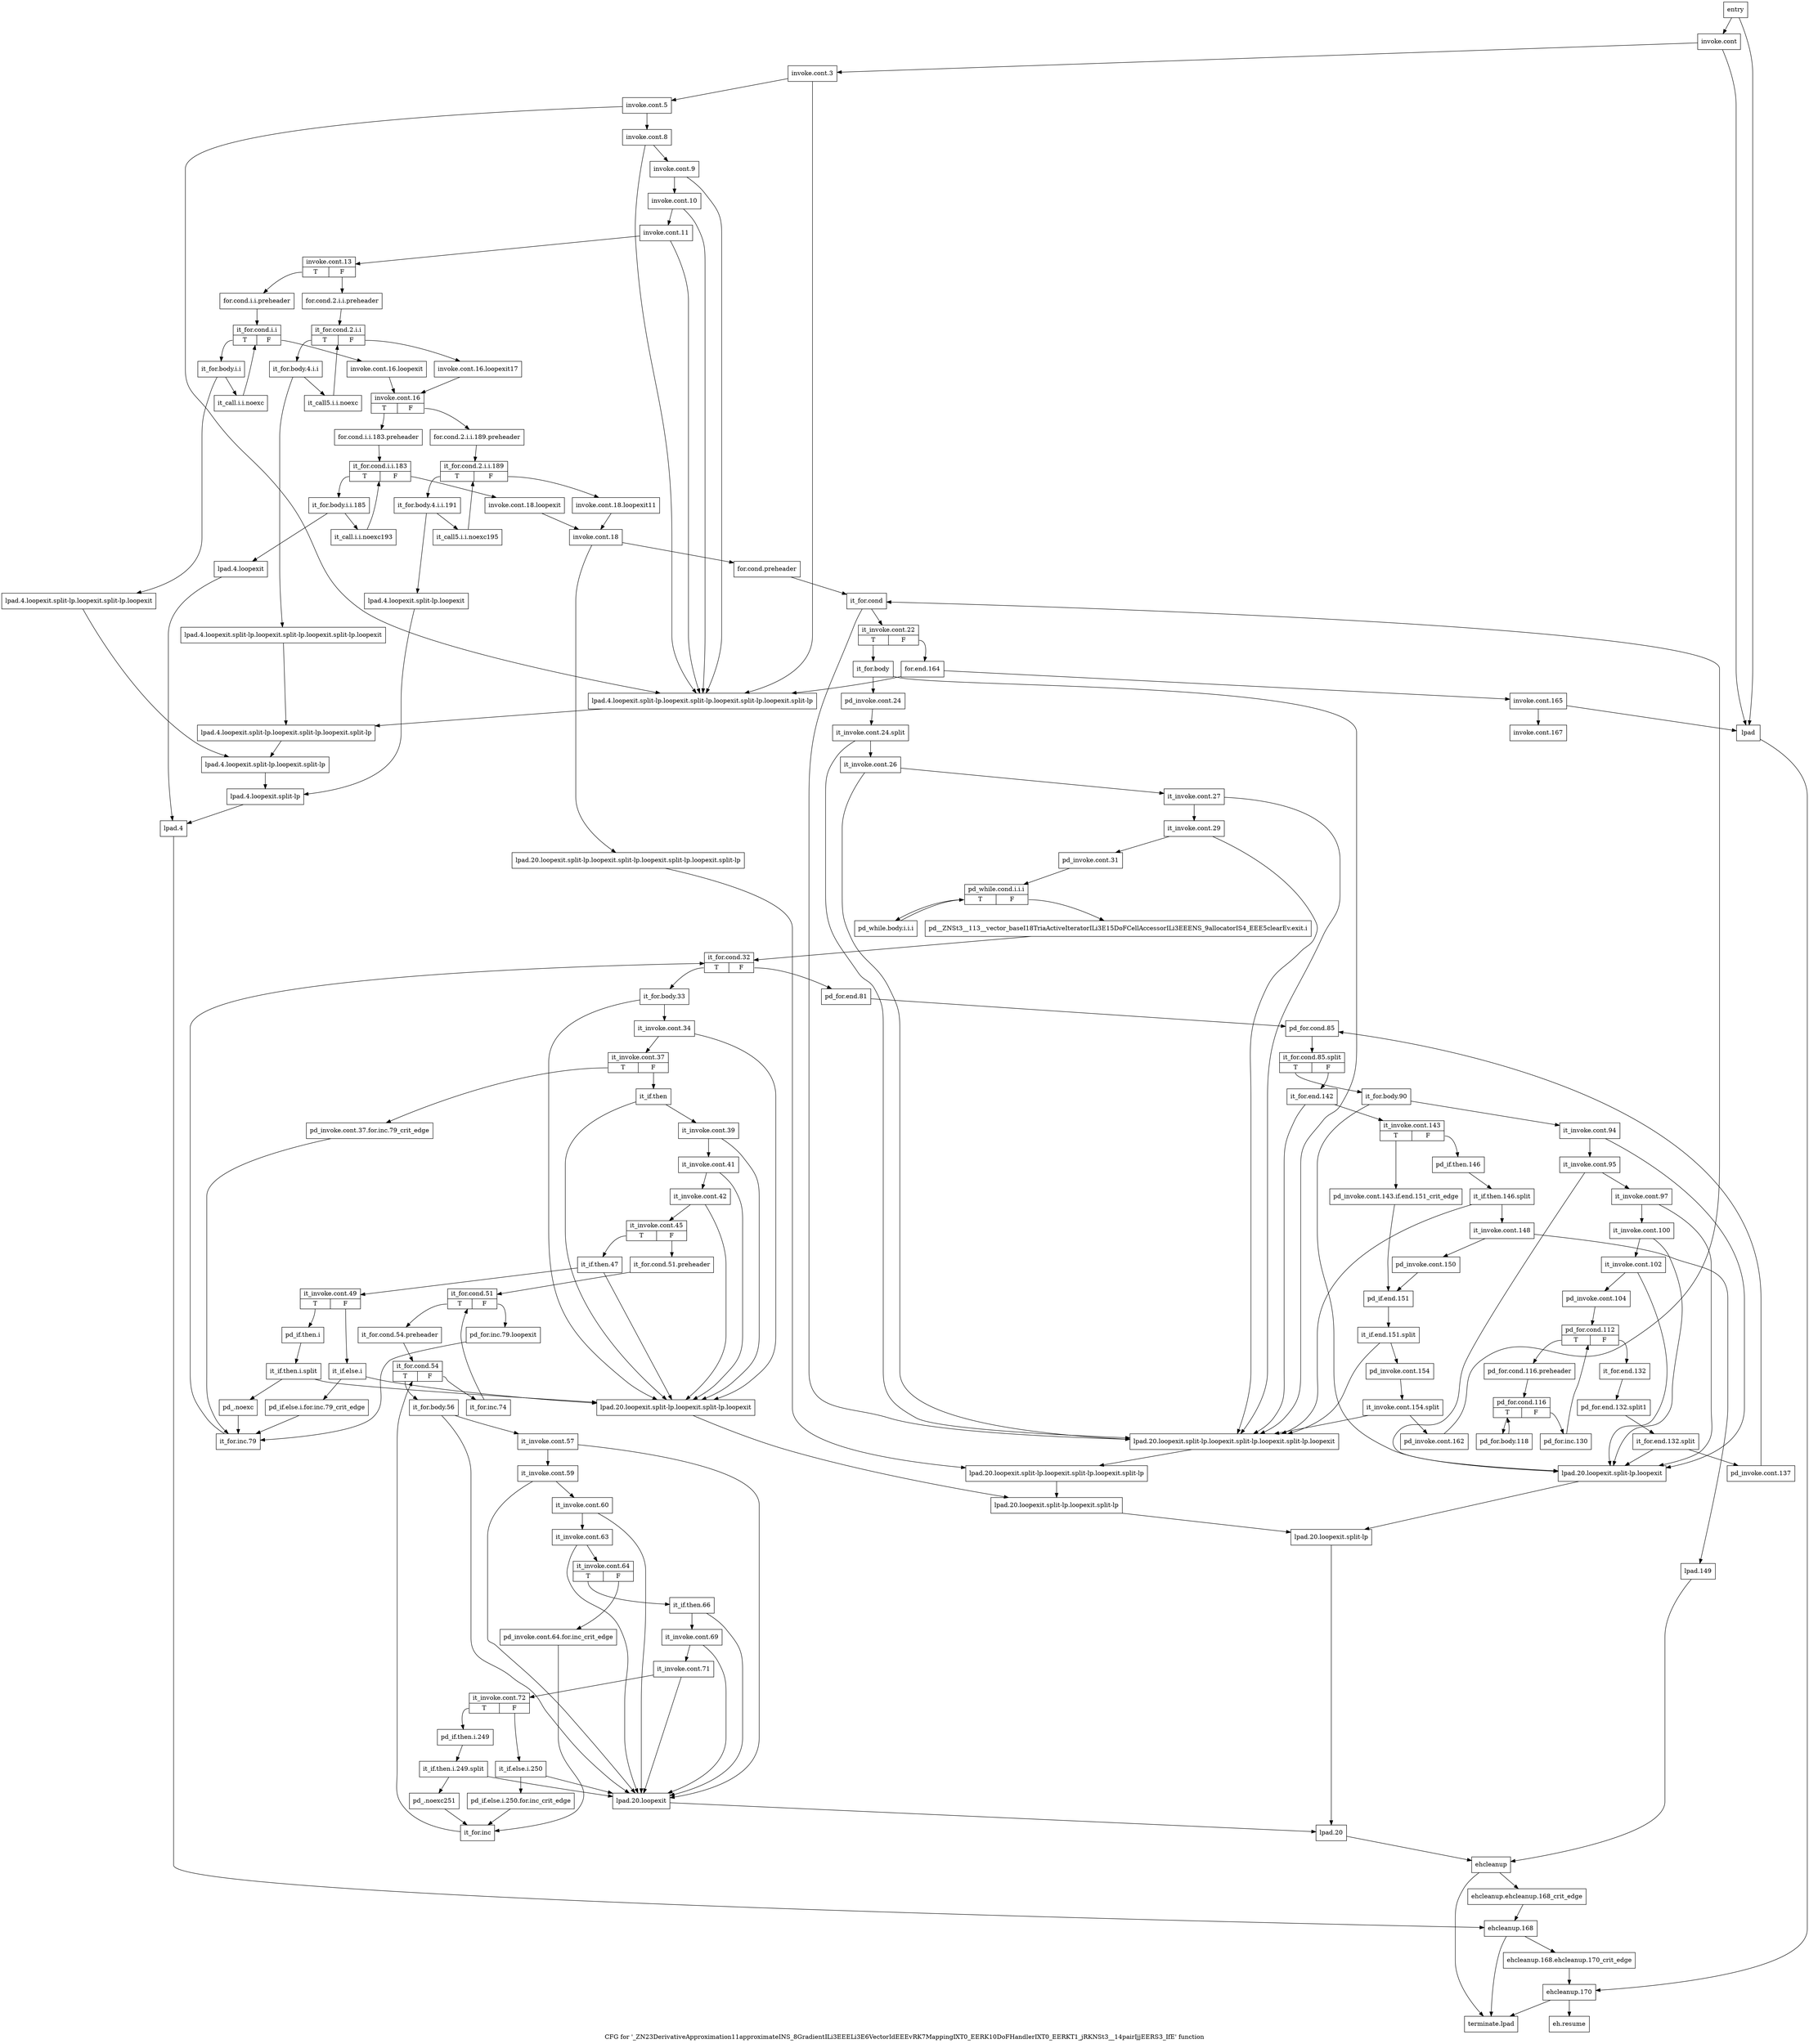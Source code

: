 digraph "CFG for '_ZN23DerivativeApproximation11approximateINS_8GradientILi3EEELi3E6VectorIdEEEvRK7MappingIXT0_EERK10DoFHandlerIXT0_EERKT1_jRKNSt3__14pairIjjEERS3_IfE' function" {
	label="CFG for '_ZN23DerivativeApproximation11approximateINS_8GradientILi3EEELi3E6VectorIdEEEvRK7MappingIXT0_EERK10DoFHandlerIXT0_EERKT1_jRKNSt3__14pairIjjEERS3_IfE' function";

	Node0x3e55380 [shape=record,label="{entry}"];
	Node0x3e55380 -> Node0x3e58da0;
	Node0x3e55380 -> Node0x3e5a010;
	Node0x3e58da0 [shape=record,label="{invoke.cont}"];
	Node0x3e58da0 -> Node0x3e58df0;
	Node0x3e58da0 -> Node0x3e5a010;
	Node0x3e58df0 [shape=record,label="{invoke.cont.3}"];
	Node0x3e58df0 -> Node0x3e58e40;
	Node0x3e58df0 -> Node0x3e5a1a0;
	Node0x3e58e40 [shape=record,label="{invoke.cont.5}"];
	Node0x3e58e40 -> Node0x3e58e90;
	Node0x3e58e40 -> Node0x3e5a1a0;
	Node0x3e58e90 [shape=record,label="{invoke.cont.8}"];
	Node0x3e58e90 -> Node0x3e58ee0;
	Node0x3e58e90 -> Node0x3e5a1a0;
	Node0x3e58ee0 [shape=record,label="{invoke.cont.9}"];
	Node0x3e58ee0 -> Node0x3e58f30;
	Node0x3e58ee0 -> Node0x3e5a1a0;
	Node0x3e58f30 [shape=record,label="{invoke.cont.10}"];
	Node0x3e58f30 -> Node0x3e58f80;
	Node0x3e58f30 -> Node0x3e5a1a0;
	Node0x3e58f80 [shape=record,label="{invoke.cont.11}"];
	Node0x3e58f80 -> Node0x3e58fd0;
	Node0x3e58f80 -> Node0x3e5a1a0;
	Node0x3e58fd0 [shape=record,label="{invoke.cont.13|{<s0>T|<s1>F}}"];
	Node0x3e58fd0:s0 -> Node0x3e59070;
	Node0x3e58fd0:s1 -> Node0x3e59020;
	Node0x3e59020 [shape=record,label="{for.cond.2.i.i.preheader}"];
	Node0x3e59020 -> Node0x3e591b0;
	Node0x3e59070 [shape=record,label="{for.cond.i.i.preheader}"];
	Node0x3e59070 -> Node0x3e590c0;
	Node0x3e590c0 [shape=record,label="{it_for.cond.i.i|{<s0>T|<s1>F}}"];
	Node0x3e590c0:s0 -> Node0x3e59110;
	Node0x3e590c0:s1 -> Node0x3e592a0;
	Node0x3e59110 [shape=record,label="{it_for.body.i.i}"];
	Node0x3e59110 -> Node0x3e59160;
	Node0x3e59110 -> Node0x3e5a100;
	Node0x3e59160 [shape=record,label="{it_call.i.i.noexc}"];
	Node0x3e59160 -> Node0x3e590c0;
	Node0x3e591b0 [shape=record,label="{it_for.cond.2.i.i|{<s0>T|<s1>F}}"];
	Node0x3e591b0:s0 -> Node0x3e59200;
	Node0x3e591b0:s1 -> Node0x3e592f0;
	Node0x3e59200 [shape=record,label="{it_for.body.4.i.i}"];
	Node0x3e59200 -> Node0x3e59250;
	Node0x3e59200 -> Node0x3e5a150;
	Node0x3e59250 [shape=record,label="{it_call5.i.i.noexc}"];
	Node0x3e59250 -> Node0x3e591b0;
	Node0x3e592a0 [shape=record,label="{invoke.cont.16.loopexit}"];
	Node0x3e592a0 -> Node0x3e59340;
	Node0x3e592f0 [shape=record,label="{invoke.cont.16.loopexit17}"];
	Node0x3e592f0 -> Node0x3e59340;
	Node0x3e59340 [shape=record,label="{invoke.cont.16|{<s0>T|<s1>F}}"];
	Node0x3e59340:s0 -> Node0x3e593e0;
	Node0x3e59340:s1 -> Node0x3e59390;
	Node0x3e59390 [shape=record,label="{for.cond.2.i.i.189.preheader}"];
	Node0x3e59390 -> Node0x3e59520;
	Node0x3e593e0 [shape=record,label="{for.cond.i.i.183.preheader}"];
	Node0x3e593e0 -> Node0x3e59430;
	Node0x3e59430 [shape=record,label="{it_for.cond.i.i.183|{<s0>T|<s1>F}}"];
	Node0x3e59430:s0 -> Node0x3e59480;
	Node0x3e59430:s1 -> Node0x3e59610;
	Node0x3e59480 [shape=record,label="{it_for.body.i.i.185}"];
	Node0x3e59480 -> Node0x3e594d0;
	Node0x3e59480 -> Node0x3e5a060;
	Node0x3e594d0 [shape=record,label="{it_call.i.i.noexc193}"];
	Node0x3e594d0 -> Node0x3e59430;
	Node0x3e59520 [shape=record,label="{it_for.cond.2.i.i.189|{<s0>T|<s1>F}}"];
	Node0x3e59520:s0 -> Node0x3e59570;
	Node0x3e59520:s1 -> Node0x3e59660;
	Node0x3e59570 [shape=record,label="{it_for.body.4.i.i.191}"];
	Node0x3e59570 -> Node0x3e595c0;
	Node0x3e59570 -> Node0x3e5a0b0;
	Node0x3e595c0 [shape=record,label="{it_call5.i.i.noexc195}"];
	Node0x3e595c0 -> Node0x3e59520;
	Node0x3e59610 [shape=record,label="{invoke.cont.18.loopexit}"];
	Node0x3e59610 -> Node0x3e596b0;
	Node0x3e59660 [shape=record,label="{invoke.cont.18.loopexit11}"];
	Node0x3e59660 -> Node0x3e596b0;
	Node0x3e596b0 [shape=record,label="{invoke.cont.18}"];
	Node0x3e596b0 -> Node0x3e59700;
	Node0x3e596b0 -> Node0x3e5a470;
	Node0x3e59700 [shape=record,label="{for.cond.preheader}"];
	Node0x3e59700 -> Node0x3e59750;
	Node0x3e59750 [shape=record,label="{it_for.cond}"];
	Node0x3e59750 -> Node0x3e597a0;
	Node0x3e59750 -> Node0x3e5a420;
	Node0x3e597a0 [shape=record,label="{it_invoke.cont.22|{<s0>T|<s1>F}}"];
	Node0x3e597a0:s0 -> Node0x3e597f0;
	Node0x3e597a0:s1 -> Node0x3e5b500;
	Node0x3e597f0 [shape=record,label="{it_for.body}"];
	Node0x3e597f0 -> Node0x3e59840;
	Node0x3e597f0 -> Node0x3e5a420;
	Node0x3e59840 [shape=record,label="{pd_invoke.cont.24}"];
	Node0x3e59840 -> Node0x9d55ce0;
	Node0x9d55ce0 [shape=record,label="{it_invoke.cont.24.split}"];
	Node0x9d55ce0 -> Node0x3e59890;
	Node0x9d55ce0 -> Node0x3e5a420;
	Node0x3e59890 [shape=record,label="{it_invoke.cont.26}"];
	Node0x3e59890 -> Node0x3e598e0;
	Node0x3e59890 -> Node0x3e5a420;
	Node0x3e598e0 [shape=record,label="{it_invoke.cont.27}"];
	Node0x3e598e0 -> Node0x3e59930;
	Node0x3e598e0 -> Node0x3e5a420;
	Node0x3e59930 [shape=record,label="{it_invoke.cont.29}"];
	Node0x3e59930 -> Node0x3e59980;
	Node0x3e59930 -> Node0x3e5a420;
	Node0x3e59980 [shape=record,label="{pd_invoke.cont.31}"];
	Node0x3e59980 -> Node0x3e599d0;
	Node0x3e599d0 [shape=record,label="{pd_while.cond.i.i.i|{<s0>T|<s1>F}}"];
	Node0x3e599d0:s0 -> Node0x3e59a20;
	Node0x3e599d0:s1 -> Node0x3e59a70;
	Node0x3e59a20 [shape=record,label="{pd_while.body.i.i.i}"];
	Node0x3e59a20 -> Node0x3e599d0;
	Node0x3e59a70 [shape=record,label="{pd__ZNSt3__113__vector_baseI18TriaActiveIteratorILi3E15DoFCellAccessorILi3EEENS_9allocatorIS4_EEE5clearEv.exit.i}"];
	Node0x3e59a70 -> Node0x3e59ac0;
	Node0x3e59ac0 [shape=record,label="{it_for.cond.32|{<s0>T|<s1>F}}"];
	Node0x3e59ac0:s0 -> Node0x3e59b10;
	Node0x3e59ac0:s1 -> Node0x3e5ace0;
	Node0x3e59b10 [shape=record,label="{it_for.body.33}"];
	Node0x3e59b10 -> Node0x3e59b60;
	Node0x3e59b10 -> Node0x3e5a3d0;
	Node0x3e59b60 [shape=record,label="{it_invoke.cont.34}"];
	Node0x3e59b60 -> Node0x3e59bb0;
	Node0x3e59b60 -> Node0x3e5a3d0;
	Node0x3e59bb0 [shape=record,label="{it_invoke.cont.37|{<s0>T|<s1>F}}"];
	Node0x3e59bb0:s0 -> Node0x3e59c00;
	Node0x3e59bb0:s1 -> Node0x3e59c50;
	Node0x3e59c00 [shape=record,label="{pd_invoke.cont.37.for.inc.79_crit_edge}"];
	Node0x3e59c00 -> Node0x3e5ac90;
	Node0x3e59c50 [shape=record,label="{it_if.then}"];
	Node0x3e59c50 -> Node0x3e59ca0;
	Node0x3e59c50 -> Node0x3e5a3d0;
	Node0x3e59ca0 [shape=record,label="{it_invoke.cont.39}"];
	Node0x3e59ca0 -> Node0x3e59cf0;
	Node0x3e59ca0 -> Node0x3e5a3d0;
	Node0x3e59cf0 [shape=record,label="{it_invoke.cont.41}"];
	Node0x3e59cf0 -> Node0x3e59d40;
	Node0x3e59cf0 -> Node0x3e5a3d0;
	Node0x3e59d40 [shape=record,label="{it_invoke.cont.42}"];
	Node0x3e59d40 -> Node0x3e59d90;
	Node0x3e59d40 -> Node0x3e5a3d0;
	Node0x3e59d90 [shape=record,label="{it_invoke.cont.45|{<s0>T|<s1>F}}"];
	Node0x3e59d90:s0 -> Node0x3e59e30;
	Node0x3e59d90:s1 -> Node0x3e59de0;
	Node0x3e59de0 [shape=record,label="{it_for.cond.51.preheader}"];
	Node0x3e59de0 -> Node0x3e5a600;
	Node0x3e59e30 [shape=record,label="{it_if.then.47}"];
	Node0x3e59e30 -> Node0x3e59e80;
	Node0x3e59e30 -> Node0x3e5a3d0;
	Node0x3e59e80 [shape=record,label="{it_invoke.cont.49|{<s0>T|<s1>F}}"];
	Node0x3e59e80:s0 -> Node0x3e59ed0;
	Node0x3e59e80:s1 -> Node0x3e59f70;
	Node0x3e59ed0 [shape=record,label="{pd_if.then.i}"];
	Node0x3e59ed0 -> Node0x9bce4f0;
	Node0x9bce4f0 [shape=record,label="{it_if.then.i.split}"];
	Node0x9bce4f0 -> Node0x3e59f20;
	Node0x9bce4f0 -> Node0x3e5a3d0;
	Node0x3e59f20 [shape=record,label="{pd_.noexc}"];
	Node0x3e59f20 -> Node0x3e5ac90;
	Node0x3e59f70 [shape=record,label="{it_if.else.i}"];
	Node0x3e59f70 -> Node0x3e59fc0;
	Node0x3e59f70 -> Node0x3e5a3d0;
	Node0x3e59fc0 [shape=record,label="{pd_if.else.i.for.inc.79_crit_edge}"];
	Node0x3e59fc0 -> Node0x3e5ac90;
	Node0x3e5a010 [shape=record,label="{lpad}"];
	Node0x3e5a010 -> Node0x3e5b730;
	Node0x3e5a060 [shape=record,label="{lpad.4.loopexit}"];
	Node0x3e5a060 -> Node0x3e5a2e0;
	Node0x3e5a0b0 [shape=record,label="{lpad.4.loopexit.split-lp.loopexit}"];
	Node0x3e5a0b0 -> Node0x3e5a290;
	Node0x3e5a100 [shape=record,label="{lpad.4.loopexit.split-lp.loopexit.split-lp.loopexit}"];
	Node0x3e5a100 -> Node0x3e5a240;
	Node0x3e5a150 [shape=record,label="{lpad.4.loopexit.split-lp.loopexit.split-lp.loopexit.split-lp.loopexit}"];
	Node0x3e5a150 -> Node0x3e5a1f0;
	Node0x3e5a1a0 [shape=record,label="{lpad.4.loopexit.split-lp.loopexit.split-lp.loopexit.split-lp.loopexit.split-lp}"];
	Node0x3e5a1a0 -> Node0x3e5a1f0;
	Node0x3e5a1f0 [shape=record,label="{lpad.4.loopexit.split-lp.loopexit.split-lp.loopexit.split-lp}"];
	Node0x3e5a1f0 -> Node0x3e5a240;
	Node0x3e5a240 [shape=record,label="{lpad.4.loopexit.split-lp.loopexit.split-lp}"];
	Node0x3e5a240 -> Node0x3e5a290;
	Node0x3e5a290 [shape=record,label="{lpad.4.loopexit.split-lp}"];
	Node0x3e5a290 -> Node0x3e5a2e0;
	Node0x3e5a2e0 [shape=record,label="{lpad.4}"];
	Node0x3e5a2e0 -> Node0x3e5b690;
	Node0x3e5a330 [shape=record,label="{lpad.20.loopexit}"];
	Node0x3e5a330 -> Node0x3e5a5b0;
	Node0x3e5a380 [shape=record,label="{lpad.20.loopexit.split-lp.loopexit}"];
	Node0x3e5a380 -> Node0x3e5a560;
	Node0x3e5a3d0 [shape=record,label="{lpad.20.loopexit.split-lp.loopexit.split-lp.loopexit}"];
	Node0x3e5a3d0 -> Node0x3e5a510;
	Node0x3e5a420 [shape=record,label="{lpad.20.loopexit.split-lp.loopexit.split-lp.loopexit.split-lp.loopexit}"];
	Node0x3e5a420 -> Node0x3e5a4c0;
	Node0x3e5a470 [shape=record,label="{lpad.20.loopexit.split-lp.loopexit.split-lp.loopexit.split-lp.loopexit.split-lp}"];
	Node0x3e5a470 -> Node0x3e5a4c0;
	Node0x3e5a4c0 [shape=record,label="{lpad.20.loopexit.split-lp.loopexit.split-lp.loopexit.split-lp}"];
	Node0x3e5a4c0 -> Node0x3e5a510;
	Node0x3e5a510 [shape=record,label="{lpad.20.loopexit.split-lp.loopexit.split-lp}"];
	Node0x3e5a510 -> Node0x3e5a560;
	Node0x3e5a560 [shape=record,label="{lpad.20.loopexit.split-lp}"];
	Node0x3e5a560 -> Node0x3e5a5b0;
	Node0x3e5a5b0 [shape=record,label="{lpad.20}"];
	Node0x3e5a5b0 -> Node0x3e5b5f0;
	Node0x3e5a600 [shape=record,label="{it_for.cond.51|{<s0>T|<s1>F}}"];
	Node0x3e5a600:s0 -> Node0x3e5a650;
	Node0x3e5a600:s1 -> Node0x3e5ac40;
	Node0x3e5a650 [shape=record,label="{it_for.cond.54.preheader}"];
	Node0x3e5a650 -> Node0x3e5a6a0;
	Node0x3e5a6a0 [shape=record,label="{it_for.cond.54|{<s0>T|<s1>F}}"];
	Node0x3e5a6a0:s0 -> Node0x3e5a6f0;
	Node0x3e5a6a0:s1 -> Node0x3e5abf0;
	Node0x3e5a6f0 [shape=record,label="{it_for.body.56}"];
	Node0x3e5a6f0 -> Node0x3e5a740;
	Node0x3e5a6f0 -> Node0x3e5a330;
	Node0x3e5a740 [shape=record,label="{it_invoke.cont.57}"];
	Node0x3e5a740 -> Node0x3e5a790;
	Node0x3e5a740 -> Node0x3e5a330;
	Node0x3e5a790 [shape=record,label="{it_invoke.cont.59}"];
	Node0x3e5a790 -> Node0x3e5a7e0;
	Node0x3e5a790 -> Node0x3e5a330;
	Node0x3e5a7e0 [shape=record,label="{it_invoke.cont.60}"];
	Node0x3e5a7e0 -> Node0x3e5a830;
	Node0x3e5a7e0 -> Node0x3e5a330;
	Node0x3e5a830 [shape=record,label="{it_invoke.cont.63}"];
	Node0x3e5a830 -> Node0x3e5a880;
	Node0x3e5a830 -> Node0x3e5a330;
	Node0x3e5a880 [shape=record,label="{it_invoke.cont.64|{<s0>T|<s1>F}}"];
	Node0x3e5a880:s0 -> Node0x3e5a920;
	Node0x3e5a880:s1 -> Node0x3e5a8d0;
	Node0x3e5a8d0 [shape=record,label="{pd_invoke.cont.64.for.inc_crit_edge}"];
	Node0x3e5a8d0 -> Node0x3e5aba0;
	Node0x3e5a920 [shape=record,label="{it_if.then.66}"];
	Node0x3e5a920 -> Node0x3e5a970;
	Node0x3e5a920 -> Node0x3e5a330;
	Node0x3e5a970 [shape=record,label="{it_invoke.cont.69}"];
	Node0x3e5a970 -> Node0x3e5a9c0;
	Node0x3e5a970 -> Node0x3e5a330;
	Node0x3e5a9c0 [shape=record,label="{it_invoke.cont.71}"];
	Node0x3e5a9c0 -> Node0x3e5aa10;
	Node0x3e5a9c0 -> Node0x3e5a330;
	Node0x3e5aa10 [shape=record,label="{it_invoke.cont.72|{<s0>T|<s1>F}}"];
	Node0x3e5aa10:s0 -> Node0x3e5aa60;
	Node0x3e5aa10:s1 -> Node0x3e5ab00;
	Node0x3e5aa60 [shape=record,label="{pd_if.then.i.249}"];
	Node0x3e5aa60 -> Node0x9df1560;
	Node0x9df1560 [shape=record,label="{it_if.then.i.249.split}"];
	Node0x9df1560 -> Node0x3e5aab0;
	Node0x9df1560 -> Node0x3e5a330;
	Node0x3e5aab0 [shape=record,label="{pd_.noexc251}"];
	Node0x3e5aab0 -> Node0x3e5aba0;
	Node0x3e5ab00 [shape=record,label="{it_if.else.i.250}"];
	Node0x3e5ab00 -> Node0x3e5ab50;
	Node0x3e5ab00 -> Node0x3e5a330;
	Node0x3e5ab50 [shape=record,label="{pd_if.else.i.250.for.inc_crit_edge}"];
	Node0x3e5ab50 -> Node0x3e5aba0;
	Node0x3e5aba0 [shape=record,label="{it_for.inc}"];
	Node0x3e5aba0 -> Node0x3e5a6a0;
	Node0x3e5abf0 [shape=record,label="{it_for.inc.74}"];
	Node0x3e5abf0 -> Node0x3e5a600;
	Node0x3e5ac40 [shape=record,label="{pd_for.inc.79.loopexit}"];
	Node0x3e5ac40 -> Node0x3e5ac90;
	Node0x3e5ac90 [shape=record,label="{it_for.inc.79}"];
	Node0x3e5ac90 -> Node0x3e59ac0;
	Node0x3e5ace0 [shape=record,label="{pd_for.end.81}"];
	Node0x3e5ace0 -> Node0x3e5ad30;
	Node0x3e5ad30 [shape=record,label="{pd_for.cond.85}"];
	Node0x3e5ad30 -> Node0x9bd04f0;
	Node0x9bd04f0 [shape=record,label="{it_for.cond.85.split|{<s0>T|<s1>F}}"];
	Node0x9bd04f0:s0 -> Node0x3e5ad80;
	Node0x9bd04f0:s1 -> Node0x3e5b1e0;
	Node0x3e5ad80 [shape=record,label="{it_for.body.90}"];
	Node0x3e5ad80 -> Node0x3e5add0;
	Node0x3e5ad80 -> Node0x3e5a380;
	Node0x3e5add0 [shape=record,label="{it_invoke.cont.94}"];
	Node0x3e5add0 -> Node0x3e5ae20;
	Node0x3e5add0 -> Node0x3e5a380;
	Node0x3e5ae20 [shape=record,label="{it_invoke.cont.95}"];
	Node0x3e5ae20 -> Node0x3e5ae70;
	Node0x3e5ae20 -> Node0x3e5a380;
	Node0x3e5ae70 [shape=record,label="{it_invoke.cont.97}"];
	Node0x3e5ae70 -> Node0x3e5aec0;
	Node0x3e5ae70 -> Node0x3e5a380;
	Node0x3e5aec0 [shape=record,label="{it_invoke.cont.100}"];
	Node0x3e5aec0 -> Node0x3e5af10;
	Node0x3e5aec0 -> Node0x3e5a380;
	Node0x3e5af10 [shape=record,label="{it_invoke.cont.102}"];
	Node0x3e5af10 -> Node0x3e5af60;
	Node0x3e5af10 -> Node0x3e5a380;
	Node0x3e5af60 [shape=record,label="{pd_invoke.cont.104}"];
	Node0x3e5af60 -> Node0x3e5afb0;
	Node0x3e5afb0 [shape=record,label="{pd_for.cond.112|{<s0>T|<s1>F}}"];
	Node0x3e5afb0:s0 -> Node0x3e5b000;
	Node0x3e5afb0:s1 -> Node0x3e5b140;
	Node0x3e5b000 [shape=record,label="{pd_for.cond.116.preheader}"];
	Node0x3e5b000 -> Node0x3e5b050;
	Node0x3e5b050 [shape=record,label="{pd_for.cond.116|{<s0>T|<s1>F}}"];
	Node0x3e5b050:s0 -> Node0x3e5b0a0;
	Node0x3e5b050:s1 -> Node0x3e5b0f0;
	Node0x3e5b0a0 [shape=record,label="{pd_for.body.118}"];
	Node0x3e5b0a0 -> Node0x3e5b050;
	Node0x3e5b0f0 [shape=record,label="{pd_for.inc.130}"];
	Node0x3e5b0f0 -> Node0x3e5afb0;
	Node0x3e5b140 [shape=record,label="{it_for.end.132}"];
	Node0x3e5b140 -> Node0x9df0de0;
	Node0x9df0de0 [shape=record,label="{pd_for.end.132.split1}"];
	Node0x9df0de0 -> Node0x9d53bc0;
	Node0x9d53bc0 [shape=record,label="{it_for.end.132.split}"];
	Node0x9d53bc0 -> Node0x3e5b190;
	Node0x9d53bc0 -> Node0x3e5a380;
	Node0x3e5b190 [shape=record,label="{pd_invoke.cont.137}"];
	Node0x3e5b190 -> Node0x3e5ad30;
	Node0x3e5b1e0 [shape=record,label="{it_for.end.142}"];
	Node0x3e5b1e0 -> Node0x3e5b230;
	Node0x3e5b1e0 -> Node0x3e5a420;
	Node0x3e5b230 [shape=record,label="{it_invoke.cont.143|{<s0>T|<s1>F}}"];
	Node0x3e5b230:s0 -> Node0x3e5b280;
	Node0x3e5b230:s1 -> Node0x3e5b2d0;
	Node0x3e5b280 [shape=record,label="{pd_invoke.cont.143.if.end.151_crit_edge}"];
	Node0x3e5b280 -> Node0x3e5b410;
	Node0x3e5b2d0 [shape=record,label="{pd_if.then.146}"];
	Node0x3e5b2d0 -> Node0x9df0f50;
	Node0x9df0f50 [shape=record,label="{it_if.then.146.split}"];
	Node0x9df0f50 -> Node0x3e5b320;
	Node0x9df0f50 -> Node0x3e5a420;
	Node0x3e5b320 [shape=record,label="{it_invoke.cont.148}"];
	Node0x3e5b320 -> Node0x3e5b370;
	Node0x3e5b320 -> Node0x3e5b3c0;
	Node0x3e5b370 [shape=record,label="{pd_invoke.cont.150}"];
	Node0x3e5b370 -> Node0x3e5b410;
	Node0x3e5b3c0 [shape=record,label="{lpad.149}"];
	Node0x3e5b3c0 -> Node0x3e5b5f0;
	Node0x3e5b410 [shape=record,label="{pd_if.end.151}"];
	Node0x3e5b410 -> Node0x9baa400;
	Node0x9baa400 [shape=record,label="{it_if.end.151.split}"];
	Node0x9baa400 -> Node0x3e5b460;
	Node0x9baa400 -> Node0x3e5a420;
	Node0x3e5b460 [shape=record,label="{pd_invoke.cont.154}"];
	Node0x3e5b460 -> Node0x9bce7d0;
	Node0x9bce7d0 [shape=record,label="{it_invoke.cont.154.split}"];
	Node0x9bce7d0 -> Node0x3e5b4b0;
	Node0x9bce7d0 -> Node0x3e5a420;
	Node0x3e5b4b0 [shape=record,label="{pd_invoke.cont.162}"];
	Node0x3e5b4b0 -> Node0x3e59750;
	Node0x3e5b500 [shape=record,label="{for.end.164}"];
	Node0x3e5b500 -> Node0x3e5b550;
	Node0x3e5b500 -> Node0x3e5a1a0;
	Node0x3e5b550 [shape=record,label="{invoke.cont.165}"];
	Node0x3e5b550 -> Node0x3e5b5a0;
	Node0x3e5b550 -> Node0x3e5a010;
	Node0x3e5b5a0 [shape=record,label="{invoke.cont.167}"];
	Node0x3e5b5f0 [shape=record,label="{ehcleanup}"];
	Node0x3e5b5f0 -> Node0x3e5b640;
	Node0x3e5b5f0 -> Node0x3e5b7d0;
	Node0x3e5b640 [shape=record,label="{ehcleanup.ehcleanup.168_crit_edge}"];
	Node0x3e5b640 -> Node0x3e5b690;
	Node0x3e5b690 [shape=record,label="{ehcleanup.168}"];
	Node0x3e5b690 -> Node0x3e5b6e0;
	Node0x3e5b690 -> Node0x3e5b7d0;
	Node0x3e5b6e0 [shape=record,label="{ehcleanup.168.ehcleanup.170_crit_edge}"];
	Node0x3e5b6e0 -> Node0x3e5b730;
	Node0x3e5b730 [shape=record,label="{ehcleanup.170}"];
	Node0x3e5b730 -> Node0x3e5b780;
	Node0x3e5b730 -> Node0x3e5b7d0;
	Node0x3e5b780 [shape=record,label="{eh.resume}"];
	Node0x3e5b7d0 [shape=record,label="{terminate.lpad}"];
}
